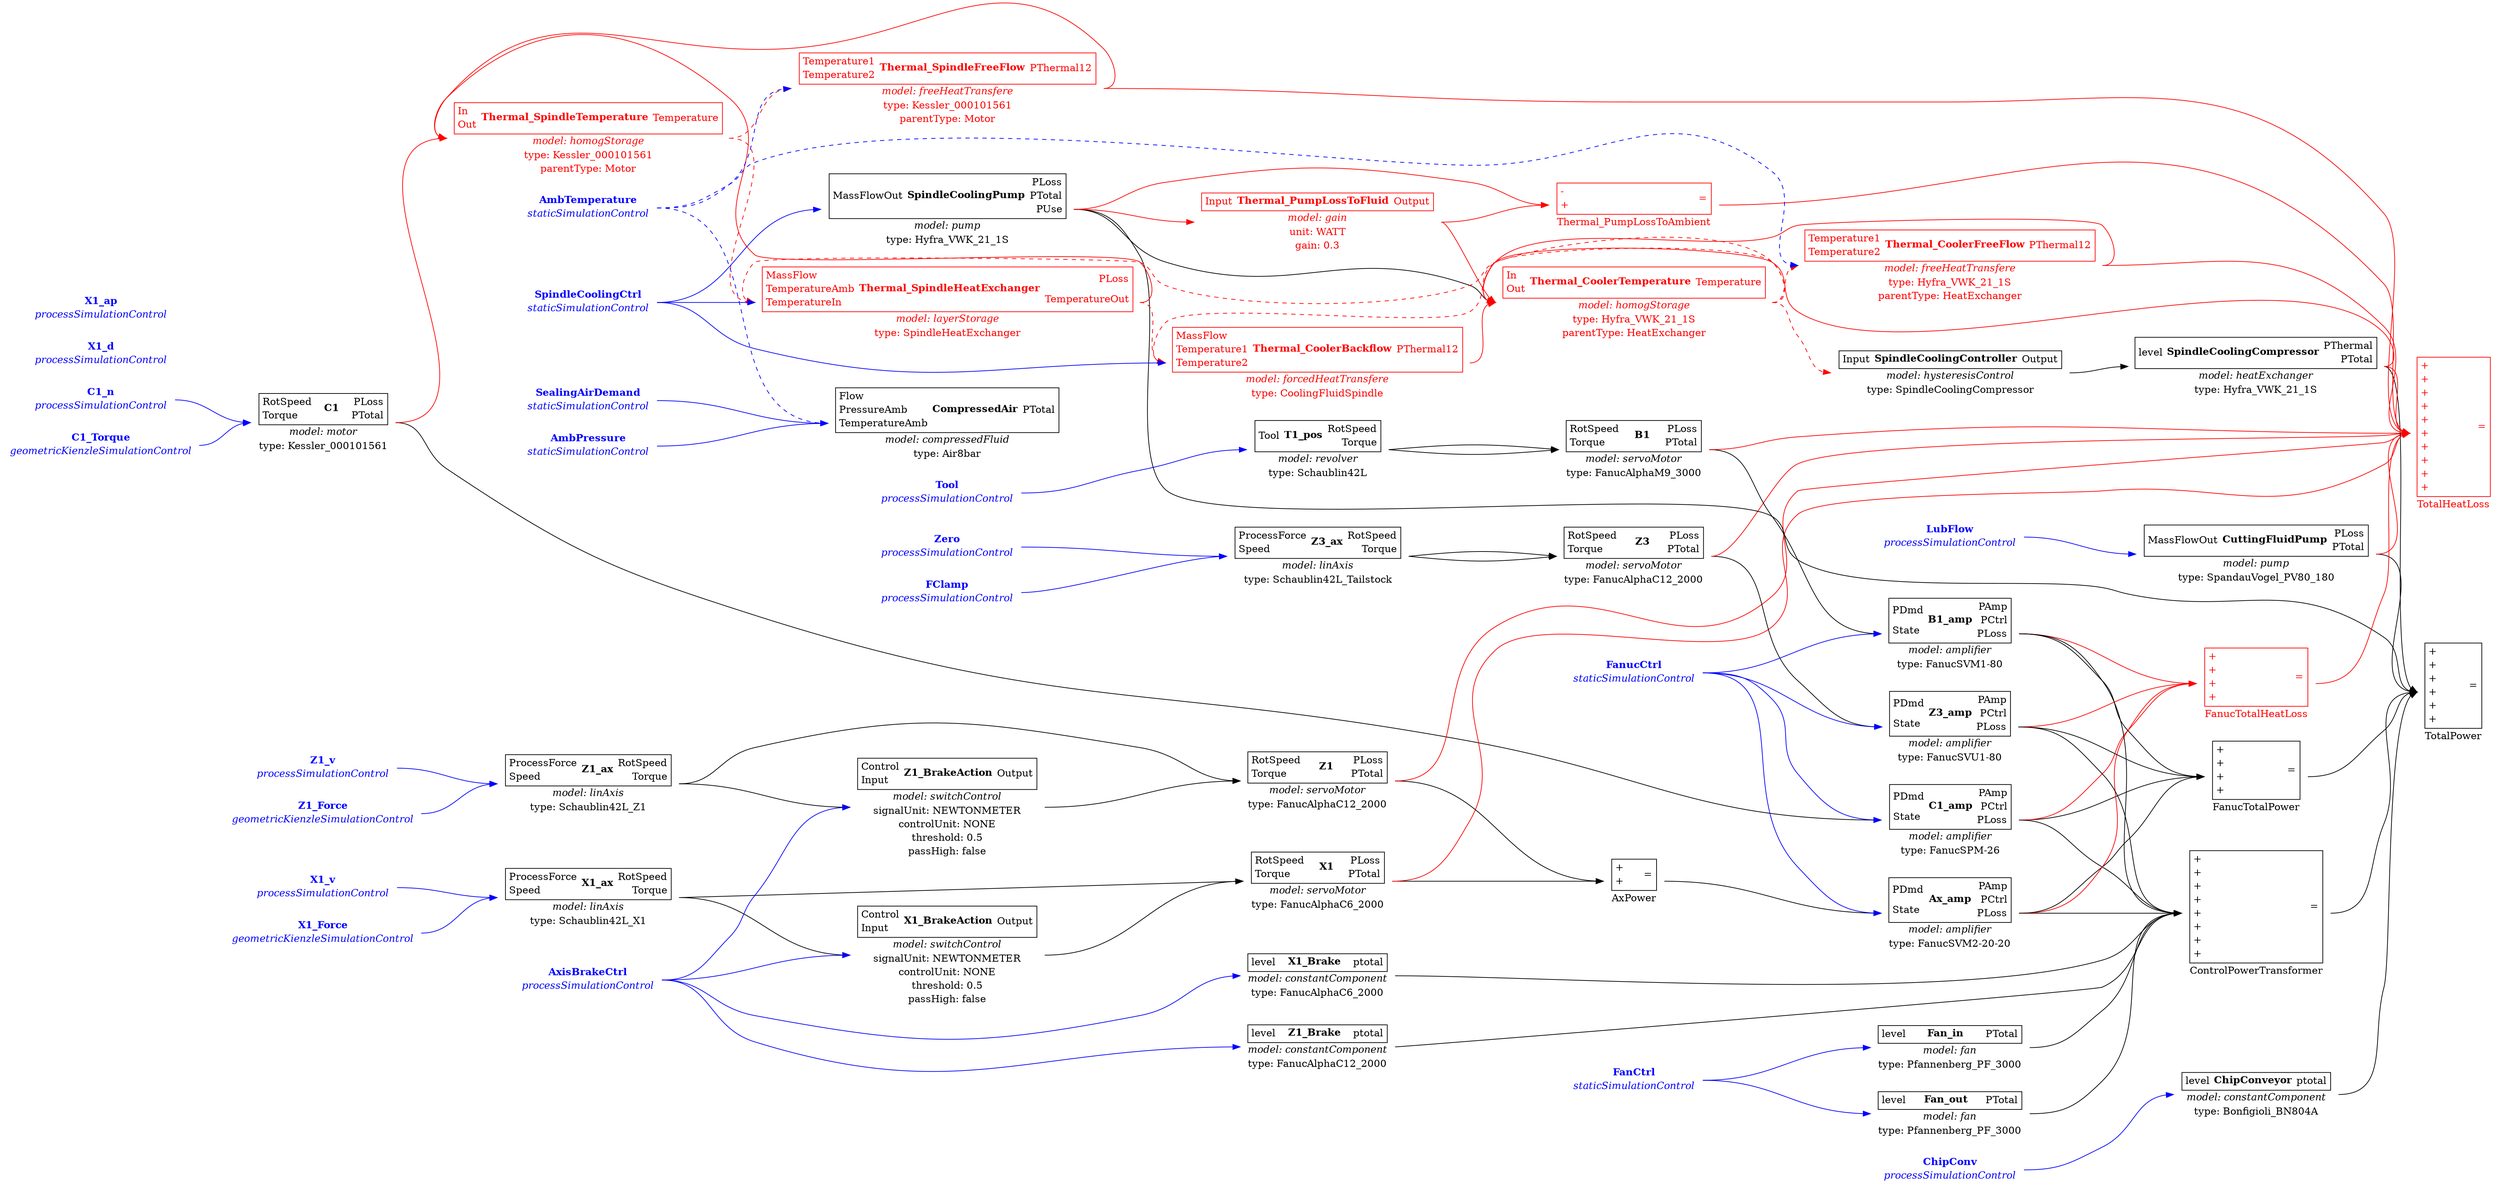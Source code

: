 digraph g {
rankdir=LR;
splines=true;
overlap=scale;
node [shape=plaintext];
C1 [ label=<
<TABLE BORDER="0" CELLBORDER="0" CELLSPACING="0"><TR><TD><TABLE COLOR="black" BORDER="1" CELLBORDER="0" CELLSPACING="0"><TR><TD><TABLE BORDER="0" CELLBORDER="0" CELLSPACING="0"><TR><TD PORT="RotSpeed" ALIGN="left"><FONT COLOR="black">RotSpeed</FONT></TD></TR><TR><TD PORT="Torque" ALIGN="left"><FONT COLOR="black">Torque</FONT></TD></TR></TABLE></TD><TD><B><FONT COLOR="black">C1</FONT></B></TD><TD><TABLE BORDER="0" CELLBORDER="0" CELLSPACING="0"><TR><TD PORT="PLoss" ALIGN="right"><FONT COLOR="black">PLoss</FONT></TD></TR><TR><TD PORT="PTotal" ALIGN="right"><FONT COLOR="black">PTotal</FONT></TD></TR></TABLE></TD></TR></TABLE></TD></TR><TR><TD><FONT COLOR="black"><I>model: motor</I></FONT></TD></TR><TR><TD><FONT COLOR="black">type: Kessler_000101561</FONT></TD></TR></TABLE>
> ];
X1 [ label=<
<TABLE BORDER="0" CELLBORDER="0" CELLSPACING="0"><TR><TD><TABLE COLOR="black" BORDER="1" CELLBORDER="0" CELLSPACING="0"><TR><TD><TABLE BORDER="0" CELLBORDER="0" CELLSPACING="0"><TR><TD PORT="RotSpeed" ALIGN="left"><FONT COLOR="black">RotSpeed</FONT></TD></TR><TR><TD PORT="Torque" ALIGN="left"><FONT COLOR="black">Torque</FONT></TD></TR></TABLE></TD><TD><B><FONT COLOR="black">X1</FONT></B></TD><TD><TABLE BORDER="0" CELLBORDER="0" CELLSPACING="0"><TR><TD PORT="PLoss" ALIGN="right"><FONT COLOR="black">PLoss</FONT></TD></TR><TR><TD PORT="PTotal" ALIGN="right"><FONT COLOR="black">PTotal</FONT></TD></TR></TABLE></TD></TR></TABLE></TD></TR><TR><TD><FONT COLOR="black"><I>model: servoMotor</I></FONT></TD></TR><TR><TD><FONT COLOR="black">type: FanucAlphaC6_2000</FONT></TD></TR></TABLE>
> ];
Z1 [ label=<
<TABLE BORDER="0" CELLBORDER="0" CELLSPACING="0"><TR><TD><TABLE COLOR="black" BORDER="1" CELLBORDER="0" CELLSPACING="0"><TR><TD><TABLE BORDER="0" CELLBORDER="0" CELLSPACING="0"><TR><TD PORT="RotSpeed" ALIGN="left"><FONT COLOR="black">RotSpeed</FONT></TD></TR><TR><TD PORT="Torque" ALIGN="left"><FONT COLOR="black">Torque</FONT></TD></TR></TABLE></TD><TD><B><FONT COLOR="black">Z1</FONT></B></TD><TD><TABLE BORDER="0" CELLBORDER="0" CELLSPACING="0"><TR><TD PORT="PLoss" ALIGN="right"><FONT COLOR="black">PLoss</FONT></TD></TR><TR><TD PORT="PTotal" ALIGN="right"><FONT COLOR="black">PTotal</FONT></TD></TR></TABLE></TD></TR></TABLE></TD></TR><TR><TD><FONT COLOR="black"><I>model: servoMotor</I></FONT></TD></TR><TR><TD><FONT COLOR="black">type: FanucAlphaC12_2000</FONT></TD></TR></TABLE>
> ];
Z3 [ label=<
<TABLE BORDER="0" CELLBORDER="0" CELLSPACING="0"><TR><TD><TABLE COLOR="black" BORDER="1" CELLBORDER="0" CELLSPACING="0"><TR><TD><TABLE BORDER="0" CELLBORDER="0" CELLSPACING="0"><TR><TD PORT="RotSpeed" ALIGN="left"><FONT COLOR="black">RotSpeed</FONT></TD></TR><TR><TD PORT="Torque" ALIGN="left"><FONT COLOR="black">Torque</FONT></TD></TR></TABLE></TD><TD><B><FONT COLOR="black">Z3</FONT></B></TD><TD><TABLE BORDER="0" CELLBORDER="0" CELLSPACING="0"><TR><TD PORT="PLoss" ALIGN="right"><FONT COLOR="black">PLoss</FONT></TD></TR><TR><TD PORT="PTotal" ALIGN="right"><FONT COLOR="black">PTotal</FONT></TD></TR></TABLE></TD></TR></TABLE></TD></TR><TR><TD><FONT COLOR="black"><I>model: servoMotor</I></FONT></TD></TR><TR><TD><FONT COLOR="black">type: FanucAlphaC12_2000</FONT></TD></TR></TABLE>
> ];
B1 [ label=<
<TABLE BORDER="0" CELLBORDER="0" CELLSPACING="0"><TR><TD><TABLE COLOR="black" BORDER="1" CELLBORDER="0" CELLSPACING="0"><TR><TD><TABLE BORDER="0" CELLBORDER="0" CELLSPACING="0"><TR><TD PORT="RotSpeed" ALIGN="left"><FONT COLOR="black">RotSpeed</FONT></TD></TR><TR><TD PORT="Torque" ALIGN="left"><FONT COLOR="black">Torque</FONT></TD></TR></TABLE></TD><TD><B><FONT COLOR="black">B1</FONT></B></TD><TD><TABLE BORDER="0" CELLBORDER="0" CELLSPACING="0"><TR><TD PORT="PLoss" ALIGN="right"><FONT COLOR="black">PLoss</FONT></TD></TR><TR><TD PORT="PTotal" ALIGN="right"><FONT COLOR="black">PTotal</FONT></TD></TR></TABLE></TD></TR></TABLE></TD></TR><TR><TD><FONT COLOR="black"><I>model: servoMotor</I></FONT></TD></TR><TR><TD><FONT COLOR="black">type: FanucAlphaM9_3000</FONT></TD></TR></TABLE>
> ];
X1_ax [ label=<
<TABLE BORDER="0" CELLBORDER="0" CELLSPACING="0"><TR><TD><TABLE COLOR="black" BORDER="1" CELLBORDER="0" CELLSPACING="0"><TR><TD><TABLE BORDER="0" CELLBORDER="0" CELLSPACING="0"><TR><TD PORT="ProcessForce" ALIGN="left"><FONT COLOR="black">ProcessForce</FONT></TD></TR><TR><TD PORT="Speed" ALIGN="left"><FONT COLOR="black">Speed</FONT></TD></TR></TABLE></TD><TD><B><FONT COLOR="black">X1_ax</FONT></B></TD><TD><TABLE BORDER="0" CELLBORDER="0" CELLSPACING="0"><TR><TD PORT="RotSpeed" ALIGN="right"><FONT COLOR="black">RotSpeed</FONT></TD></TR><TR><TD PORT="Torque" ALIGN="right"><FONT COLOR="black">Torque</FONT></TD></TR></TABLE></TD></TR></TABLE></TD></TR><TR><TD><FONT COLOR="black"><I>model: linAxis</I></FONT></TD></TR><TR><TD><FONT COLOR="black">type: Schaublin42L_X1</FONT></TD></TR></TABLE>
> ];
Z1_ax [ label=<
<TABLE BORDER="0" CELLBORDER="0" CELLSPACING="0"><TR><TD><TABLE COLOR="black" BORDER="1" CELLBORDER="0" CELLSPACING="0"><TR><TD><TABLE BORDER="0" CELLBORDER="0" CELLSPACING="0"><TR><TD PORT="ProcessForce" ALIGN="left"><FONT COLOR="black">ProcessForce</FONT></TD></TR><TR><TD PORT="Speed" ALIGN="left"><FONT COLOR="black">Speed</FONT></TD></TR></TABLE></TD><TD><B><FONT COLOR="black">Z1_ax</FONT></B></TD><TD><TABLE BORDER="0" CELLBORDER="0" CELLSPACING="0"><TR><TD PORT="RotSpeed" ALIGN="right"><FONT COLOR="black">RotSpeed</FONT></TD></TR><TR><TD PORT="Torque" ALIGN="right"><FONT COLOR="black">Torque</FONT></TD></TR></TABLE></TD></TR></TABLE></TD></TR><TR><TD><FONT COLOR="black"><I>model: linAxis</I></FONT></TD></TR><TR><TD><FONT COLOR="black">type: Schaublin42L_Z1</FONT></TD></TR></TABLE>
> ];
X1_Brake [ label=<
<TABLE BORDER="0" CELLBORDER="0" CELLSPACING="0"><TR><TD><TABLE COLOR="black" BORDER="1" CELLBORDER="0" CELLSPACING="0"><TR><TD><TABLE BORDER="0" CELLBORDER="0" CELLSPACING="0"><TR><TD PORT="level" ALIGN="left"><FONT COLOR="black">level</FONT></TD></TR></TABLE></TD><TD><B><FONT COLOR="black">X1_Brake</FONT></B></TD><TD><TABLE BORDER="0" CELLBORDER="0" CELLSPACING="0"><TR><TD PORT="ptotal" ALIGN="right"><FONT COLOR="black">ptotal</FONT></TD></TR></TABLE></TD></TR></TABLE></TD></TR><TR><TD><FONT COLOR="black"><I>model: constantComponent</I></FONT></TD></TR><TR><TD><FONT COLOR="black">type: FanucAlphaC6_2000</FONT></TD></TR></TABLE>
> ];
Z1_Brake [ label=<
<TABLE BORDER="0" CELLBORDER="0" CELLSPACING="0"><TR><TD><TABLE COLOR="black" BORDER="1" CELLBORDER="0" CELLSPACING="0"><TR><TD><TABLE BORDER="0" CELLBORDER="0" CELLSPACING="0"><TR><TD PORT="level" ALIGN="left"><FONT COLOR="black">level</FONT></TD></TR></TABLE></TD><TD><B><FONT COLOR="black">Z1_Brake</FONT></B></TD><TD><TABLE BORDER="0" CELLBORDER="0" CELLSPACING="0"><TR><TD PORT="ptotal" ALIGN="right"><FONT COLOR="black">ptotal</FONT></TD></TR></TABLE></TD></TR></TABLE></TD></TR><TR><TD><FONT COLOR="black"><I>model: constantComponent</I></FONT></TD></TR><TR><TD><FONT COLOR="black">type: FanucAlphaC12_2000</FONT></TD></TR></TABLE>
> ];
X1_BrakeAction [ label=<
<TABLE BORDER="0" CELLBORDER="0" CELLSPACING="0"><TR><TD><TABLE COLOR="black" BORDER="1" CELLBORDER="0" CELLSPACING="0"><TR><TD><TABLE BORDER="0" CELLBORDER="0" CELLSPACING="0"><TR><TD PORT="Control" ALIGN="left"><FONT COLOR="black">Control</FONT></TD></TR><TR><TD PORT="Input" ALIGN="left"><FONT COLOR="black">Input</FONT></TD></TR></TABLE></TD><TD><B><FONT COLOR="black">X1_BrakeAction</FONT></B></TD><TD><TABLE BORDER="0" CELLBORDER="0" CELLSPACING="0"><TR><TD PORT="Output" ALIGN="right"><FONT COLOR="black">Output</FONT></TD></TR></TABLE></TD></TR></TABLE></TD></TR><TR><TD><FONT COLOR="black"><I>model: switchControl</I></FONT></TD></TR><TR><TD><FONT COLOR="black">signalUnit: NEWTONMETER</FONT></TD></TR><TR><TD><FONT COLOR="black">controlUnit: NONE</FONT></TD></TR><TR><TD><FONT COLOR="black">threshold: 0.5</FONT></TD></TR><TR><TD><FONT COLOR="black">passHigh: false</FONT></TD></TR></TABLE>
> ];
Z1_BrakeAction [ label=<
<TABLE BORDER="0" CELLBORDER="0" CELLSPACING="0"><TR><TD><TABLE COLOR="black" BORDER="1" CELLBORDER="0" CELLSPACING="0"><TR><TD><TABLE BORDER="0" CELLBORDER="0" CELLSPACING="0"><TR><TD PORT="Control" ALIGN="left"><FONT COLOR="black">Control</FONT></TD></TR><TR><TD PORT="Input" ALIGN="left"><FONT COLOR="black">Input</FONT></TD></TR></TABLE></TD><TD><B><FONT COLOR="black">Z1_BrakeAction</FONT></B></TD><TD><TABLE BORDER="0" CELLBORDER="0" CELLSPACING="0"><TR><TD PORT="Output" ALIGN="right"><FONT COLOR="black">Output</FONT></TD></TR></TABLE></TD></TR></TABLE></TD></TR><TR><TD><FONT COLOR="black"><I>model: switchControl</I></FONT></TD></TR><TR><TD><FONT COLOR="black">signalUnit: NEWTONMETER</FONT></TD></TR><TR><TD><FONT COLOR="black">controlUnit: NONE</FONT></TD></TR><TR><TD><FONT COLOR="black">threshold: 0.5</FONT></TD></TR><TR><TD><FONT COLOR="black">passHigh: false</FONT></TD></TR></TABLE>
> ];
Z3_ax [ label=<
<TABLE BORDER="0" CELLBORDER="0" CELLSPACING="0"><TR><TD><TABLE COLOR="black" BORDER="1" CELLBORDER="0" CELLSPACING="0"><TR><TD><TABLE BORDER="0" CELLBORDER="0" CELLSPACING="0"><TR><TD PORT="ProcessForce" ALIGN="left"><FONT COLOR="black">ProcessForce</FONT></TD></TR><TR><TD PORT="Speed" ALIGN="left"><FONT COLOR="black">Speed</FONT></TD></TR></TABLE></TD><TD><B><FONT COLOR="black">Z3_ax</FONT></B></TD><TD><TABLE BORDER="0" CELLBORDER="0" CELLSPACING="0"><TR><TD PORT="RotSpeed" ALIGN="right"><FONT COLOR="black">RotSpeed</FONT></TD></TR><TR><TD PORT="Torque" ALIGN="right"><FONT COLOR="black">Torque</FONT></TD></TR></TABLE></TD></TR></TABLE></TD></TR><TR><TD><FONT COLOR="black"><I>model: linAxis</I></FONT></TD></TR><TR><TD><FONT COLOR="black">type: Schaublin42L_Tailstock</FONT></TD></TR></TABLE>
> ];
T1_pos [ label=<
<TABLE BORDER="0" CELLBORDER="0" CELLSPACING="0"><TR><TD><TABLE COLOR="black" BORDER="1" CELLBORDER="0" CELLSPACING="0"><TR><TD><TABLE BORDER="0" CELLBORDER="0" CELLSPACING="0"><TR><TD PORT="Tool" ALIGN="left"><FONT COLOR="black">Tool</FONT></TD></TR></TABLE></TD><TD><B><FONT COLOR="black">T1_pos</FONT></B></TD><TD><TABLE BORDER="0" CELLBORDER="0" CELLSPACING="0"><TR><TD PORT="RotSpeed" ALIGN="right"><FONT COLOR="black">RotSpeed</FONT></TD></TR><TR><TD PORT="Torque" ALIGN="right"><FONT COLOR="black">Torque</FONT></TD></TR></TABLE></TD></TR></TABLE></TD></TR><TR><TD><FONT COLOR="black"><I>model: revolver</I></FONT></TD></TR><TR><TD><FONT COLOR="black">type: Schaublin42L</FONT></TD></TR></TABLE>
> ];
C1_amp [ label=<
<TABLE BORDER="0" CELLBORDER="0" CELLSPACING="0"><TR><TD><TABLE COLOR="black" BORDER="1" CELLBORDER="0" CELLSPACING="0"><TR><TD><TABLE BORDER="0" CELLBORDER="0" CELLSPACING="0"><TR><TD PORT="PDmd" ALIGN="left"><FONT COLOR="black">PDmd</FONT></TD></TR><TR><TD PORT="State" ALIGN="left"><FONT COLOR="black">State</FONT></TD></TR></TABLE></TD><TD><B><FONT COLOR="black">C1_amp</FONT></B></TD><TD><TABLE BORDER="0" CELLBORDER="0" CELLSPACING="0"><TR><TD PORT="PAmp" ALIGN="right"><FONT COLOR="black">PAmp</FONT></TD></TR><TR><TD PORT="PCtrl" ALIGN="right"><FONT COLOR="black">PCtrl</FONT></TD></TR><TR><TD PORT="PLoss" ALIGN="right"><FONT COLOR="black">PLoss</FONT></TD></TR></TABLE></TD></TR></TABLE></TD></TR><TR><TD><FONT COLOR="black"><I>model: amplifier</I></FONT></TD></TR><TR><TD><FONT COLOR="black">type: FanucSPM-26</FONT></TD></TR></TABLE>
> ];
AxPower [ label=<
<TABLE BORDER="0" CELLBORDER="0" CELLSPACING="0"><TR><TD><TABLE COLOR="black" BORDER="1" CELLBORDER="0" CELLSPACING="0"><TR><TD><TABLE BORDER="0" CELLBORDER="0" CELLSPACING="0"><TR><TD PORT="Plus0" ALIGN="left"><FONT COLOR="black">+</FONT></TD></TR><TR><TD PORT="Plus1" ALIGN="left"><FONT COLOR="black">+</FONT></TD></TR></TABLE></TD><TD><TABLE BORDER="0" CELLBORDER="0" CELLSPACING="0"><TR><TD PORT="Sum" ALIGN="right"><FONT COLOR="black">=</FONT></TD></TR></TABLE></TD></TR></TABLE></TD></TR><TR><TD><FONT COLOR="black">AxPower</FONT></TD></TR></TABLE>
> ];
Ax_amp [ label=<
<TABLE BORDER="0" CELLBORDER="0" CELLSPACING="0"><TR><TD><TABLE COLOR="black" BORDER="1" CELLBORDER="0" CELLSPACING="0"><TR><TD><TABLE BORDER="0" CELLBORDER="0" CELLSPACING="0"><TR><TD PORT="PDmd" ALIGN="left"><FONT COLOR="black">PDmd</FONT></TD></TR><TR><TD PORT="State" ALIGN="left"><FONT COLOR="black">State</FONT></TD></TR></TABLE></TD><TD><B><FONT COLOR="black">Ax_amp</FONT></B></TD><TD><TABLE BORDER="0" CELLBORDER="0" CELLSPACING="0"><TR><TD PORT="PAmp" ALIGN="right"><FONT COLOR="black">PAmp</FONT></TD></TR><TR><TD PORT="PCtrl" ALIGN="right"><FONT COLOR="black">PCtrl</FONT></TD></TR><TR><TD PORT="PLoss" ALIGN="right"><FONT COLOR="black">PLoss</FONT></TD></TR></TABLE></TD></TR></TABLE></TD></TR><TR><TD><FONT COLOR="black"><I>model: amplifier</I></FONT></TD></TR><TR><TD><FONT COLOR="black">type: FanucSVM2-20-20</FONT></TD></TR></TABLE>
> ];
Z3_amp [ label=<
<TABLE BORDER="0" CELLBORDER="0" CELLSPACING="0"><TR><TD><TABLE COLOR="black" BORDER="1" CELLBORDER="0" CELLSPACING="0"><TR><TD><TABLE BORDER="0" CELLBORDER="0" CELLSPACING="0"><TR><TD PORT="PDmd" ALIGN="left"><FONT COLOR="black">PDmd</FONT></TD></TR><TR><TD PORT="State" ALIGN="left"><FONT COLOR="black">State</FONT></TD></TR></TABLE></TD><TD><B><FONT COLOR="black">Z3_amp</FONT></B></TD><TD><TABLE BORDER="0" CELLBORDER="0" CELLSPACING="0"><TR><TD PORT="PAmp" ALIGN="right"><FONT COLOR="black">PAmp</FONT></TD></TR><TR><TD PORT="PCtrl" ALIGN="right"><FONT COLOR="black">PCtrl</FONT></TD></TR><TR><TD PORT="PLoss" ALIGN="right"><FONT COLOR="black">PLoss</FONT></TD></TR></TABLE></TD></TR></TABLE></TD></TR><TR><TD><FONT COLOR="black"><I>model: amplifier</I></FONT></TD></TR><TR><TD><FONT COLOR="black">type: FanucSVU1-80</FONT></TD></TR></TABLE>
> ];
B1_amp [ label=<
<TABLE BORDER="0" CELLBORDER="0" CELLSPACING="0"><TR><TD><TABLE COLOR="black" BORDER="1" CELLBORDER="0" CELLSPACING="0"><TR><TD><TABLE BORDER="0" CELLBORDER="0" CELLSPACING="0"><TR><TD PORT="PDmd" ALIGN="left"><FONT COLOR="black">PDmd</FONT></TD></TR><TR><TD PORT="State" ALIGN="left"><FONT COLOR="black">State</FONT></TD></TR></TABLE></TD><TD><B><FONT COLOR="black">B1_amp</FONT></B></TD><TD><TABLE BORDER="0" CELLBORDER="0" CELLSPACING="0"><TR><TD PORT="PAmp" ALIGN="right"><FONT COLOR="black">PAmp</FONT></TD></TR><TR><TD PORT="PCtrl" ALIGN="right"><FONT COLOR="black">PCtrl</FONT></TD></TR><TR><TD PORT="PLoss" ALIGN="right"><FONT COLOR="black">PLoss</FONT></TD></TR></TABLE></TD></TR></TABLE></TD></TR><TR><TD><FONT COLOR="black"><I>model: amplifier</I></FONT></TD></TR><TR><TD><FONT COLOR="black">type: FanucSVM1-80</FONT></TD></TR></TABLE>
> ];
CuttingFluidPump [ label=<
<TABLE BORDER="0" CELLBORDER="0" CELLSPACING="0"><TR><TD><TABLE COLOR="black" BORDER="1" CELLBORDER="0" CELLSPACING="0"><TR><TD><TABLE BORDER="0" CELLBORDER="0" CELLSPACING="0"><TR><TD PORT="MassFlowOut" ALIGN="left"><FONT COLOR="black">MassFlowOut</FONT></TD></TR></TABLE></TD><TD><B><FONT COLOR="black">CuttingFluidPump</FONT></B></TD><TD><TABLE BORDER="0" CELLBORDER="0" CELLSPACING="0"><TR><TD PORT="PLoss" ALIGN="right"><FONT COLOR="black">PLoss</FONT></TD></TR><TR><TD PORT="PTotal" ALIGN="right"><FONT COLOR="black">PTotal</FONT></TD></TR></TABLE></TD></TR></TABLE></TD></TR><TR><TD><FONT COLOR="black"><I>model: pump</I></FONT></TD></TR><TR><TD><FONT COLOR="black">type: SpandauVogel_PV80_180</FONT></TD></TR></TABLE>
> ];
SpindleCoolingCompressor [ label=<
<TABLE BORDER="0" CELLBORDER="0" CELLSPACING="0"><TR><TD><TABLE COLOR="black" BORDER="1" CELLBORDER="0" CELLSPACING="0"><TR><TD><TABLE BORDER="0" CELLBORDER="0" CELLSPACING="0"><TR><TD PORT="level" ALIGN="left"><FONT COLOR="black">level</FONT></TD></TR></TABLE></TD><TD><B><FONT COLOR="black">SpindleCoolingCompressor</FONT></B></TD><TD><TABLE BORDER="0" CELLBORDER="0" CELLSPACING="0"><TR><TD PORT="PThermal" ALIGN="right"><FONT COLOR="black">PThermal</FONT></TD></TR><TR><TD PORT="PTotal" ALIGN="right"><FONT COLOR="black">PTotal</FONT></TD></TR></TABLE></TD></TR></TABLE></TD></TR><TR><TD><FONT COLOR="black"><I>model: heatExchanger</I></FONT></TD></TR><TR><TD><FONT COLOR="black">type: Hyfra_VWK_21_1S</FONT></TD></TR></TABLE>
> ];
SpindleCoolingPump [ label=<
<TABLE BORDER="0" CELLBORDER="0" CELLSPACING="0"><TR><TD><TABLE COLOR="black" BORDER="1" CELLBORDER="0" CELLSPACING="0"><TR><TD><TABLE BORDER="0" CELLBORDER="0" CELLSPACING="0"><TR><TD PORT="MassFlowOut" ALIGN="left"><FONT COLOR="black">MassFlowOut</FONT></TD></TR></TABLE></TD><TD><B><FONT COLOR="black">SpindleCoolingPump</FONT></B></TD><TD><TABLE BORDER="0" CELLBORDER="0" CELLSPACING="0"><TR><TD PORT="PLoss" ALIGN="right"><FONT COLOR="black">PLoss</FONT></TD></TR><TR><TD PORT="PTotal" ALIGN="right"><FONT COLOR="black">PTotal</FONT></TD></TR><TR><TD PORT="PUse" ALIGN="right"><FONT COLOR="black">PUse</FONT></TD></TR></TABLE></TD></TR></TABLE></TD></TR><TR><TD><FONT COLOR="black"><I>model: pump</I></FONT></TD></TR><TR><TD><FONT COLOR="black">type: Hyfra_VWK_21_1S</FONT></TD></TR></TABLE>
> ];
SpindleCoolingController [ label=<
<TABLE BORDER="0" CELLBORDER="0" CELLSPACING="0"><TR><TD><TABLE COLOR="black" BORDER="1" CELLBORDER="0" CELLSPACING="0"><TR><TD><TABLE BORDER="0" CELLBORDER="0" CELLSPACING="0"><TR><TD PORT="Input" ALIGN="left"><FONT COLOR="black">Input</FONT></TD></TR></TABLE></TD><TD><B><FONT COLOR="black">SpindleCoolingController</FONT></B></TD><TD><TABLE BORDER="0" CELLBORDER="0" CELLSPACING="0"><TR><TD PORT="Output" ALIGN="right"><FONT COLOR="black">Output</FONT></TD></TR></TABLE></TD></TR></TABLE></TD></TR><TR><TD><FONT COLOR="black"><I>model: hysteresisControl</I></FONT></TD></TR><TR><TD><FONT COLOR="black">type: SpindleCoolingCompressor</FONT></TD></TR></TABLE>
> ];
ChipConveyor [ label=<
<TABLE BORDER="0" CELLBORDER="0" CELLSPACING="0"><TR><TD><TABLE COLOR="black" BORDER="1" CELLBORDER="0" CELLSPACING="0"><TR><TD><TABLE BORDER="0" CELLBORDER="0" CELLSPACING="0"><TR><TD PORT="level" ALIGN="left"><FONT COLOR="black">level</FONT></TD></TR></TABLE></TD><TD><B><FONT COLOR="black">ChipConveyor</FONT></B></TD><TD><TABLE BORDER="0" CELLBORDER="0" CELLSPACING="0"><TR><TD PORT="ptotal" ALIGN="right"><FONT COLOR="black">ptotal</FONT></TD></TR></TABLE></TD></TR></TABLE></TD></TR><TR><TD><FONT COLOR="black"><I>model: constantComponent</I></FONT></TD></TR><TR><TD><FONT COLOR="black">type: Bonfigioli_BN804A</FONT></TD></TR></TABLE>
> ];
Fan_in [ label=<
<TABLE BORDER="0" CELLBORDER="0" CELLSPACING="0"><TR><TD><TABLE COLOR="black" BORDER="1" CELLBORDER="0" CELLSPACING="0"><TR><TD><TABLE BORDER="0" CELLBORDER="0" CELLSPACING="0"><TR><TD PORT="level" ALIGN="left"><FONT COLOR="black">level</FONT></TD></TR></TABLE></TD><TD><B><FONT COLOR="black">Fan_in</FONT></B></TD><TD><TABLE BORDER="0" CELLBORDER="0" CELLSPACING="0"><TR><TD PORT="PTotal" ALIGN="right"><FONT COLOR="black">PTotal</FONT></TD></TR></TABLE></TD></TR></TABLE></TD></TR><TR><TD><FONT COLOR="black"><I>model: fan</I></FONT></TD></TR><TR><TD><FONT COLOR="black">type: Pfannenberg_PF_3000</FONT></TD></TR></TABLE>
> ];
Fan_out [ label=<
<TABLE BORDER="0" CELLBORDER="0" CELLSPACING="0"><TR><TD><TABLE COLOR="black" BORDER="1" CELLBORDER="0" CELLSPACING="0"><TR><TD><TABLE BORDER="0" CELLBORDER="0" CELLSPACING="0"><TR><TD PORT="level" ALIGN="left"><FONT COLOR="black">level</FONT></TD></TR></TABLE></TD><TD><B><FONT COLOR="black">Fan_out</FONT></B></TD><TD><TABLE BORDER="0" CELLBORDER="0" CELLSPACING="0"><TR><TD PORT="PTotal" ALIGN="right"><FONT COLOR="black">PTotal</FONT></TD></TR></TABLE></TD></TR></TABLE></TD></TR><TR><TD><FONT COLOR="black"><I>model: fan</I></FONT></TD></TR><TR><TD><FONT COLOR="black">type: Pfannenberg_PF_3000</FONT></TD></TR></TABLE>
> ];
FanucTotalPower [ label=<
<TABLE BORDER="0" CELLBORDER="0" CELLSPACING="0"><TR><TD><TABLE COLOR="black" BORDER="1" CELLBORDER="0" CELLSPACING="0"><TR><TD><TABLE BORDER="0" CELLBORDER="0" CELLSPACING="0"><TR><TD PORT="Plus0" ALIGN="left"><FONT COLOR="black">+</FONT></TD></TR><TR><TD PORT="Plus1" ALIGN="left"><FONT COLOR="black">+</FONT></TD></TR><TR><TD PORT="Plus2" ALIGN="left"><FONT COLOR="black">+</FONT></TD></TR><TR><TD PORT="Plus3" ALIGN="left"><FONT COLOR="black">+</FONT></TD></TR></TABLE></TD><TD><TABLE BORDER="0" CELLBORDER="0" CELLSPACING="0"><TR><TD PORT="Sum" ALIGN="right"><FONT COLOR="black">=</FONT></TD></TR></TABLE></TD></TR></TABLE></TD></TR><TR><TD><FONT COLOR="black">FanucTotalPower</FONT></TD></TR></TABLE>
> ];
FanucTotalHeatLoss [ label=<
<TABLE BORDER="0" CELLBORDER="0" CELLSPACING="0"><TR><TD><TABLE COLOR="red" BORDER="1" CELLBORDER="0" CELLSPACING="0"><TR><TD><TABLE BORDER="0" CELLBORDER="0" CELLSPACING="0"><TR><TD PORT="Plus0" ALIGN="left"><FONT COLOR="red">+</FONT></TD></TR><TR><TD PORT="Plus1" ALIGN="left"><FONT COLOR="red">+</FONT></TD></TR><TR><TD PORT="Plus2" ALIGN="left"><FONT COLOR="red">+</FONT></TD></TR><TR><TD PORT="Plus3" ALIGN="left"><FONT COLOR="red">+</FONT></TD></TR></TABLE></TD><TD><TABLE BORDER="0" CELLBORDER="0" CELLSPACING="0"><TR><TD PORT="Sum" ALIGN="right"><FONT COLOR="red">=</FONT></TD></TR></TABLE></TD></TR></TABLE></TD></TR><TR><TD><FONT COLOR="red">FanucTotalHeatLoss</FONT></TD></TR></TABLE>
> ];
CompressedAir [ label=<
<TABLE BORDER="0" CELLBORDER="0" CELLSPACING="0"><TR><TD><TABLE COLOR="black" BORDER="1" CELLBORDER="0" CELLSPACING="0"><TR><TD><TABLE BORDER="0" CELLBORDER="0" CELLSPACING="0"><TR><TD PORT="Flow" ALIGN="left"><FONT COLOR="black">Flow</FONT></TD></TR><TR><TD PORT="PressureAmb" ALIGN="left"><FONT COLOR="black">PressureAmb</FONT></TD></TR><TR><TD PORT="TemperatureAmb" ALIGN="left"><FONT COLOR="black">TemperatureAmb</FONT></TD></TR></TABLE></TD><TD><B><FONT COLOR="black">CompressedAir</FONT></B></TD><TD><TABLE BORDER="0" CELLBORDER="0" CELLSPACING="0"><TR><TD PORT="PTotal" ALIGN="right"><FONT COLOR="black">PTotal</FONT></TD></TR></TABLE></TD></TR></TABLE></TD></TR><TR><TD><FONT COLOR="black"><I>model: compressedFluid</I></FONT></TD></TR><TR><TD><FONT COLOR="black">type: Air8bar</FONT></TD></TR></TABLE>
> ];
ControlPowerTransformer [ label=<
<TABLE BORDER="0" CELLBORDER="0" CELLSPACING="0"><TR><TD><TABLE COLOR="black" BORDER="1" CELLBORDER="0" CELLSPACING="0"><TR><TD><TABLE BORDER="0" CELLBORDER="0" CELLSPACING="0"><TR><TD PORT="Plus0" ALIGN="left"><FONT COLOR="black">+</FONT></TD></TR><TR><TD PORT="Plus1" ALIGN="left"><FONT COLOR="black">+</FONT></TD></TR><TR><TD PORT="Plus2" ALIGN="left"><FONT COLOR="black">+</FONT></TD></TR><TR><TD PORT="Plus3" ALIGN="left"><FONT COLOR="black">+</FONT></TD></TR><TR><TD PORT="Plus4" ALIGN="left"><FONT COLOR="black">+</FONT></TD></TR><TR><TD PORT="Plus5" ALIGN="left"><FONT COLOR="black">+</FONT></TD></TR><TR><TD PORT="Plus6" ALIGN="left"><FONT COLOR="black">+</FONT></TD></TR><TR><TD PORT="Plus7" ALIGN="left"><FONT COLOR="black">+</FONT></TD></TR></TABLE></TD><TD><TABLE BORDER="0" CELLBORDER="0" CELLSPACING="0"><TR><TD PORT="Sum" ALIGN="right"><FONT COLOR="black">=</FONT></TD></TR></TABLE></TD></TR></TABLE></TD></TR><TR><TD><FONT COLOR="black">ControlPowerTransformer</FONT></TD></TR></TABLE>
> ];
TotalPower [ label=<
<TABLE BORDER="0" CELLBORDER="0" CELLSPACING="0"><TR><TD><TABLE COLOR="black" BORDER="1" CELLBORDER="0" CELLSPACING="0"><TR><TD><TABLE BORDER="0" CELLBORDER="0" CELLSPACING="0"><TR><TD PORT="Plus0" ALIGN="left"><FONT COLOR="black">+</FONT></TD></TR><TR><TD PORT="Plus1" ALIGN="left"><FONT COLOR="black">+</FONT></TD></TR><TR><TD PORT="Plus2" ALIGN="left"><FONT COLOR="black">+</FONT></TD></TR><TR><TD PORT="Plus3" ALIGN="left"><FONT COLOR="black">+</FONT></TD></TR><TR><TD PORT="Plus4" ALIGN="left"><FONT COLOR="black">+</FONT></TD></TR><TR><TD PORT="Plus5" ALIGN="left"><FONT COLOR="black">+</FONT></TD></TR></TABLE></TD><TD><TABLE BORDER="0" CELLBORDER="0" CELLSPACING="0"><TR><TD PORT="Sum" ALIGN="right"><FONT COLOR="black">=</FONT></TD></TR></TABLE></TD></TR></TABLE></TD></TR><TR><TD><FONT COLOR="black">TotalPower</FONT></TD></TR></TABLE>
> ];
TotalHeatLoss [ label=<
<TABLE BORDER="0" CELLBORDER="0" CELLSPACING="0"><TR><TD><TABLE COLOR="red" BORDER="1" CELLBORDER="0" CELLSPACING="0"><TR><TD><TABLE BORDER="0" CELLBORDER="0" CELLSPACING="0"><TR><TD PORT="Plus0" ALIGN="left"><FONT COLOR="red">+</FONT></TD></TR><TR><TD PORT="Plus1" ALIGN="left"><FONT COLOR="red">+</FONT></TD></TR><TR><TD PORT="Plus2" ALIGN="left"><FONT COLOR="red">+</FONT></TD></TR><TR><TD PORT="Plus3" ALIGN="left"><FONT COLOR="red">+</FONT></TD></TR><TR><TD PORT="Plus4" ALIGN="left"><FONT COLOR="red">+</FONT></TD></TR><TR><TD PORT="Plus5" ALIGN="left"><FONT COLOR="red">+</FONT></TD></TR><TR><TD PORT="Plus6" ALIGN="left"><FONT COLOR="red">+</FONT></TD></TR><TR><TD PORT="Plus7" ALIGN="left"><FONT COLOR="red">+</FONT></TD></TR><TR><TD PORT="Plus8" ALIGN="left"><FONT COLOR="red">+</FONT></TD></TR><TR><TD PORT="Plus9" ALIGN="left"><FONT COLOR="red">+</FONT></TD></TR></TABLE></TD><TD><TABLE BORDER="0" CELLBORDER="0" CELLSPACING="0"><TR><TD PORT="Sum" ALIGN="right"><FONT COLOR="red">=</FONT></TD></TR></TABLE></TD></TR></TABLE></TD></TR><TR><TD><FONT COLOR="red">TotalHeatLoss</FONT></TD></TR></TABLE>
> ];
Thermal_SpindleTemperature [ label=<
<TABLE BORDER="0" CELLBORDER="0" CELLSPACING="0"><TR><TD><TABLE COLOR="red" BORDER="1" CELLBORDER="0" CELLSPACING="0"><TR><TD><TABLE BORDER="0" CELLBORDER="0" CELLSPACING="0"><TR><TD PORT="In" ALIGN="left"><FONT COLOR="red">In</FONT></TD></TR><TR><TD PORT="Out" ALIGN="left"><FONT COLOR="red">Out</FONT></TD></TR></TABLE></TD><TD><B><FONT COLOR="red">Thermal_SpindleTemperature</FONT></B></TD><TD><TABLE BORDER="0" CELLBORDER="0" CELLSPACING="0"><TR><TD PORT="Temperature" ALIGN="right"><FONT COLOR="red">Temperature</FONT></TD></TR></TABLE></TD></TR></TABLE></TD></TR><TR><TD><FONT COLOR="red"><I>model: homogStorage</I></FONT></TD></TR><TR><TD><FONT COLOR="red">type: Kessler_000101561</FONT></TD></TR><TR><TD><FONT COLOR="red">parentType: Motor</FONT></TD></TR></TABLE>
> ];
Thermal_SpindleFreeFlow [ label=<
<TABLE BORDER="0" CELLBORDER="0" CELLSPACING="0"><TR><TD><TABLE COLOR="red" BORDER="1" CELLBORDER="0" CELLSPACING="0"><TR><TD><TABLE BORDER="0" CELLBORDER="0" CELLSPACING="0"><TR><TD PORT="Temperature1" ALIGN="left"><FONT COLOR="red">Temperature1</FONT></TD></TR><TR><TD PORT="Temperature2" ALIGN="left"><FONT COLOR="red">Temperature2</FONT></TD></TR></TABLE></TD><TD><B><FONT COLOR="red">Thermal_SpindleFreeFlow</FONT></B></TD><TD><TABLE BORDER="0" CELLBORDER="0" CELLSPACING="0"><TR><TD PORT="PThermal12" ALIGN="right"><FONT COLOR="red">PThermal12</FONT></TD></TR></TABLE></TD></TR></TABLE></TD></TR><TR><TD><FONT COLOR="red"><I>model: freeHeatTransfere</I></FONT></TD></TR><TR><TD><FONT COLOR="red">type: Kessler_000101561</FONT></TD></TR><TR><TD><FONT COLOR="red">parentType: Motor</FONT></TD></TR></TABLE>
> ];
Thermal_SpindleHeatExchanger [ label=<
<TABLE BORDER="0" CELLBORDER="0" CELLSPACING="0"><TR><TD><TABLE COLOR="red" BORDER="1" CELLBORDER="0" CELLSPACING="0"><TR><TD><TABLE BORDER="0" CELLBORDER="0" CELLSPACING="0"><TR><TD PORT="MassFlow" ALIGN="left"><FONT COLOR="red">MassFlow</FONT></TD></TR><TR><TD PORT="TemperatureAmb" ALIGN="left"><FONT COLOR="red">TemperatureAmb</FONT></TD></TR><TR><TD PORT="TemperatureIn" ALIGN="left"><FONT COLOR="red">TemperatureIn</FONT></TD></TR></TABLE></TD><TD><B><FONT COLOR="red">Thermal_SpindleHeatExchanger</FONT></B></TD><TD><TABLE BORDER="0" CELLBORDER="0" CELLSPACING="0"><TR><TD PORT="PLoss" ALIGN="right"><FONT COLOR="red">PLoss</FONT></TD></TR><TR><TD PORT="TemperatureOut" ALIGN="right"><FONT COLOR="red">TemperatureOut</FONT></TD></TR></TABLE></TD></TR></TABLE></TD></TR><TR><TD><FONT COLOR="red"><I>model: layerStorage</I></FONT></TD></TR><TR><TD><FONT COLOR="red">type: SpindleHeatExchanger</FONT></TD></TR></TABLE>
> ];
Thermal_CoolerBackflow [ label=<
<TABLE BORDER="0" CELLBORDER="0" CELLSPACING="0"><TR><TD><TABLE COLOR="red" BORDER="1" CELLBORDER="0" CELLSPACING="0"><TR><TD><TABLE BORDER="0" CELLBORDER="0" CELLSPACING="0"><TR><TD PORT="MassFlow" ALIGN="left"><FONT COLOR="red">MassFlow</FONT></TD></TR><TR><TD PORT="Temperature1" ALIGN="left"><FONT COLOR="red">Temperature1</FONT></TD></TR><TR><TD PORT="Temperature2" ALIGN="left"><FONT COLOR="red">Temperature2</FONT></TD></TR></TABLE></TD><TD><B><FONT COLOR="red">Thermal_CoolerBackflow</FONT></B></TD><TD><TABLE BORDER="0" CELLBORDER="0" CELLSPACING="0"><TR><TD PORT="PThermal12" ALIGN="right"><FONT COLOR="red">PThermal12</FONT></TD></TR></TABLE></TD></TR></TABLE></TD></TR><TR><TD><FONT COLOR="red"><I>model: forcedHeatTransfere</I></FONT></TD></TR><TR><TD><FONT COLOR="red">type: CoolingFluidSpindle</FONT></TD></TR></TABLE>
> ];
Thermal_CoolerTemperature [ label=<
<TABLE BORDER="0" CELLBORDER="0" CELLSPACING="0"><TR><TD><TABLE COLOR="red" BORDER="1" CELLBORDER="0" CELLSPACING="0"><TR><TD><TABLE BORDER="0" CELLBORDER="0" CELLSPACING="0"><TR><TD PORT="In" ALIGN="left"><FONT COLOR="red">In</FONT></TD></TR><TR><TD PORT="Out" ALIGN="left"><FONT COLOR="red">Out</FONT></TD></TR></TABLE></TD><TD><B><FONT COLOR="red">Thermal_CoolerTemperature</FONT></B></TD><TD><TABLE BORDER="0" CELLBORDER="0" CELLSPACING="0"><TR><TD PORT="Temperature" ALIGN="right"><FONT COLOR="red">Temperature</FONT></TD></TR></TABLE></TD></TR></TABLE></TD></TR><TR><TD><FONT COLOR="red"><I>model: homogStorage</I></FONT></TD></TR><TR><TD><FONT COLOR="red">type: Hyfra_VWK_21_1S</FONT></TD></TR><TR><TD><FONT COLOR="red">parentType: HeatExchanger</FONT></TD></TR></TABLE>
> ];
Thermal_PumpLossToFluid [ label=<
<TABLE BORDER="0" CELLBORDER="0" CELLSPACING="0"><TR><TD><TABLE COLOR="red" BORDER="1" CELLBORDER="0" CELLSPACING="0"><TR><TD><TABLE BORDER="0" CELLBORDER="0" CELLSPACING="0"><TR><TD PORT="Input" ALIGN="left"><FONT COLOR="red">Input</FONT></TD></TR></TABLE></TD><TD><B><FONT COLOR="red">Thermal_PumpLossToFluid</FONT></B></TD><TD><TABLE BORDER="0" CELLBORDER="0" CELLSPACING="0"><TR><TD PORT="Output" ALIGN="right"><FONT COLOR="red">Output</FONT></TD></TR></TABLE></TD></TR></TABLE></TD></TR><TR><TD><FONT COLOR="red"><I>model: gain</I></FONT></TD></TR><TR><TD><FONT COLOR="red">unit: WATT</FONT></TD></TR><TR><TD><FONT COLOR="red">gain: 0.3</FONT></TD></TR></TABLE>
> ];
Thermal_PumpLossToAmbient [ label=<
<TABLE BORDER="0" CELLBORDER="0" CELLSPACING="0"><TR><TD><TABLE COLOR="red" BORDER="1" CELLBORDER="0" CELLSPACING="0"><TR><TD><TABLE BORDER="0" CELLBORDER="0" CELLSPACING="0"><TR><TD PORT="Minus" ALIGN="left"><FONT COLOR="red">-</FONT></TD></TR><TR><TD PORT="Plus0" ALIGN="left"><FONT COLOR="red">+</FONT></TD></TR></TABLE></TD><TD><TABLE BORDER="0" CELLBORDER="0" CELLSPACING="0"><TR><TD PORT="Sum" ALIGN="right"><FONT COLOR="red">=</FONT></TD></TR></TABLE></TD></TR></TABLE></TD></TR><TR><TD><FONT COLOR="red">Thermal_PumpLossToAmbient</FONT></TD></TR></TABLE>
> ];
Thermal_CoolerFreeFlow [ label=<
<TABLE BORDER="0" CELLBORDER="0" CELLSPACING="0"><TR><TD><TABLE COLOR="red" BORDER="1" CELLBORDER="0" CELLSPACING="0"><TR><TD><TABLE BORDER="0" CELLBORDER="0" CELLSPACING="0"><TR><TD PORT="Temperature1" ALIGN="left"><FONT COLOR="red">Temperature1</FONT></TD></TR><TR><TD PORT="Temperature2" ALIGN="left"><FONT COLOR="red">Temperature2</FONT></TD></TR></TABLE></TD><TD><B><FONT COLOR="red">Thermal_CoolerFreeFlow</FONT></B></TD><TD><TABLE BORDER="0" CELLBORDER="0" CELLSPACING="0"><TR><TD PORT="PThermal12" ALIGN="right"><FONT COLOR="red">PThermal12</FONT></TD></TR></TABLE></TD></TR></TABLE></TD></TR><TR><TD><FONT COLOR="red"><I>model: freeHeatTransfere</I></FONT></TD></TR><TR><TD><FONT COLOR="red">type: Hyfra_VWK_21_1S</FONT></TD></TR><TR><TD><FONT COLOR="red">parentType: HeatExchanger</FONT></TD></TR></TABLE>
> ];
FanucCtrl [ label=<<TABLE BORDER="0" CELLBORDER="0" CELLSPACING="0"><TR><TD><FONT COLOR="blue"><B>FanucCtrl</B></FONT></TD></TR><TR><TD><I><FONT COLOR="blue">staticSimulationControl</FONT></I></TD></TR></TABLE>> ];
AxisBrakeCtrl [ label=<<TABLE BORDER="0" CELLBORDER="0" CELLSPACING="0"><TR><TD><FONT COLOR="blue"><B>AxisBrakeCtrl</B></FONT></TD></TR><TR><TD><I><FONT COLOR="blue">processSimulationControl</FONT></I></TD></TR></TABLE>> ];
LubFlow [ label=<<TABLE BORDER="0" CELLBORDER="0" CELLSPACING="0"><TR><TD><FONT COLOR="blue"><B>LubFlow</B></FONT></TD></TR><TR><TD><I><FONT COLOR="blue">processSimulationControl</FONT></I></TD></TR></TABLE>> ];
SpindleCoolingCtrl [ label=<<TABLE BORDER="0" CELLBORDER="0" CELLSPACING="0"><TR><TD><FONT COLOR="blue"><B>SpindleCoolingCtrl</B></FONT></TD></TR><TR><TD><I><FONT COLOR="blue">staticSimulationControl</FONT></I></TD></TR></TABLE>> ];
ChipConv [ label=<<TABLE BORDER="0" CELLBORDER="0" CELLSPACING="0"><TR><TD><FONT COLOR="blue"><B>ChipConv</B></FONT></TD></TR><TR><TD><I><FONT COLOR="blue">processSimulationControl</FONT></I></TD></TR></TABLE>> ];
SealingAirDemand [ label=<<TABLE BORDER="0" CELLBORDER="0" CELLSPACING="0"><TR><TD><FONT COLOR="blue"><B>SealingAirDemand</B></FONT></TD></TR><TR><TD><I><FONT COLOR="blue">staticSimulationControl</FONT></I></TD></TR></TABLE>> ];
FanCtrl [ label=<<TABLE BORDER="0" CELLBORDER="0" CELLSPACING="0"><TR><TD><FONT COLOR="blue"><B>FanCtrl</B></FONT></TD></TR><TR><TD><I><FONT COLOR="blue">staticSimulationControl</FONT></I></TD></TR></TABLE>> ];
C1_n [ label=<<TABLE BORDER="0" CELLBORDER="0" CELLSPACING="0"><TR><TD><FONT COLOR="blue"><B>C1_n</B></FONT></TD></TR><TR><TD><I><FONT COLOR="blue">processSimulationControl</FONT></I></TD></TR></TABLE>> ];
C1_Torque [ label=<<TABLE BORDER="0" CELLBORDER="0" CELLSPACING="0"><TR><TD><FONT COLOR="blue"><B>C1_Torque</B></FONT></TD></TR><TR><TD><I><FONT COLOR="blue">geometricKienzleSimulationControl</FONT></I></TD></TR></TABLE>> ];
X1_Force [ label=<<TABLE BORDER="0" CELLBORDER="0" CELLSPACING="0"><TR><TD><FONT COLOR="blue"><B>X1_Force</B></FONT></TD></TR><TR><TD><I><FONT COLOR="blue">geometricKienzleSimulationControl</FONT></I></TD></TR></TABLE>> ];
Z1_Force [ label=<<TABLE BORDER="0" CELLBORDER="0" CELLSPACING="0"><TR><TD><FONT COLOR="blue"><B>Z1_Force</B></FONT></TD></TR><TR><TD><I><FONT COLOR="blue">geometricKienzleSimulationControl</FONT></I></TD></TR></TABLE>> ];
X1_d [ label=<<TABLE BORDER="0" CELLBORDER="0" CELLSPACING="0"><TR><TD><FONT COLOR="blue"><B>X1_d</B></FONT></TD></TR><TR><TD><I><FONT COLOR="blue">processSimulationControl</FONT></I></TD></TR></TABLE>> ];
X1_ap [ label=<<TABLE BORDER="0" CELLBORDER="0" CELLSPACING="0"><TR><TD><FONT COLOR="blue"><B>X1_ap</B></FONT></TD></TR><TR><TD><I><FONT COLOR="blue">processSimulationControl</FONT></I></TD></TR></TABLE>> ];
X1_v [ label=<<TABLE BORDER="0" CELLBORDER="0" CELLSPACING="0"><TR><TD><FONT COLOR="blue"><B>X1_v</B></FONT></TD></TR><TR><TD><I><FONT COLOR="blue">processSimulationControl</FONT></I></TD></TR></TABLE>> ];
Z1_v [ label=<<TABLE BORDER="0" CELLBORDER="0" CELLSPACING="0"><TR><TD><FONT COLOR="blue"><B>Z1_v</B></FONT></TD></TR><TR><TD><I><FONT COLOR="blue">processSimulationControl</FONT></I></TD></TR></TABLE>> ];
FClamp [ label=<<TABLE BORDER="0" CELLBORDER="0" CELLSPACING="0"><TR><TD><FONT COLOR="blue"><B>FClamp</B></FONT></TD></TR><TR><TD><I><FONT COLOR="blue">processSimulationControl</FONT></I></TD></TR></TABLE>> ];
Tool [ label=<<TABLE BORDER="0" CELLBORDER="0" CELLSPACING="0"><TR><TD><FONT COLOR="blue"><B>Tool</B></FONT></TD></TR><TR><TD><I><FONT COLOR="blue">processSimulationControl</FONT></I></TD></TR></TABLE>> ];
AmbTemperature [ label=<<TABLE BORDER="0" CELLBORDER="0" CELLSPACING="0"><TR><TD><FONT COLOR="blue"><B>AmbTemperature</B></FONT></TD></TR><TR><TD><I><FONT COLOR="blue">staticSimulationControl</FONT></I></TD></TR></TABLE>> ];
AmbPressure [ label=<<TABLE BORDER="0" CELLBORDER="0" CELLSPACING="0"><TR><TD><FONT COLOR="blue"><B>AmbPressure</B></FONT></TD></TR><TR><TD><I><FONT COLOR="blue">staticSimulationControl</FONT></I></TD></TR></TABLE>> ];
Zero [ label=<<TABLE BORDER="0" CELLBORDER="0" CELLSPACING="0"><TR><TD><FONT COLOR="blue"><B>Zero</B></FONT></TD></TR><TR><TD><I><FONT COLOR="blue">processSimulationControl</FONT></I></TD></TR></TABLE>> ];
C1_n-> "C1":RotSpeed[headport=w, tailport=e, color="blue", style="solid"]
C1_Torque-> "C1":Torque[headport=w, tailport=e, color="blue", style="solid"]
FanucCtrl-> "C1_amp":State[headport=w, tailport=e, color="blue", style="solid"]
"C1":PTotal -> "C1_amp":PDmd[headport=w, tailport=e, color="black", style="solid"]
X1_v-> "X1_ax":Speed[headport=w, tailport=e, color="blue", style="solid"]
X1_Force-> "X1_ax":ProcessForce[headport=w, tailport=e, color="blue", style="solid"]
"X1_ax":RotSpeed -> "X1":RotSpeed[headport=w, tailport=e, color="black", style="solid"]
"X1_ax":Torque -> "X1_BrakeAction":Input[headport=w, tailport=e, color="black", style="solid"]
AxisBrakeCtrl-> "X1_BrakeAction":Control[headport=w, tailport=e, color="blue", style="solid"]
"X1_BrakeAction":Output -> "X1":Torque[headport=w, tailport=e, color="black", style="solid"]
AxisBrakeCtrl-> "X1_Brake":level[headport=w, tailport=e, color="blue", style="solid"]
"X1":PTotal -> "AxPower":Plus0[headport=w, tailport=e, color="black", style="solid"]
Z1_v-> "Z1_ax":Speed[headport=w, tailport=e, color="blue", style="solid"]
Z1_Force-> "Z1_ax":ProcessForce[headport=w, tailport=e, color="blue", style="solid"]
"Z1_ax":RotSpeed -> "Z1":RotSpeed[headport=w, tailport=e, color="black", style="solid"]
"Z1_ax":Torque -> "Z1_BrakeAction":Input[headport=w, tailport=e, color="black", style="solid"]
AxisBrakeCtrl-> "Z1_BrakeAction":Control[headport=w, tailport=e, color="blue", style="solid"]
AxisBrakeCtrl-> "Z1_Brake":level[headport=w, tailport=e, color="blue", style="solid"]
"Z1_BrakeAction":Output -> "Z1":Torque[headport=w, tailport=e, color="black", style="solid"]
"Z1":PTotal -> "AxPower":Plus1[headport=w, tailport=e, color="black", style="solid"]
FanucCtrl-> "Ax_amp":State[headport=w, tailport=e, color="blue", style="solid"]
"AxPower":Sum -> "Ax_amp":PDmd[headport=w, tailport=e, color="black", style="solid"]
Tool-> "T1_pos":Tool[headport=w, tailport=e, color="blue", style="solid"]
"T1_pos":RotSpeed -> "B1":RotSpeed[headport=w, tailport=e, color="black", style="solid"]
"T1_pos":Torque -> "B1":Torque[headport=w, tailport=e, color="black", style="solid"]
FanucCtrl-> "B1_amp":State[headport=w, tailport=e, color="blue", style="solid"]
"B1":PTotal -> "B1_amp":PDmd[headport=w, tailport=e, color="black", style="solid"]
Zero-> "Z3_ax":Speed[headport=w, tailport=e, color="blue", style="solid"]
FClamp-> "Z3_ax":ProcessForce[headport=w, tailport=e, color="blue", style="solid"]
"Z3_ax":RotSpeed -> "Z3":RotSpeed[headport=w, tailport=e, color="black", style="solid"]
"Z3_ax":Torque -> "Z3":Torque[headport=w, tailport=e, color="black", style="solid"]
FanucCtrl-> "Z3_amp":State[headport=w, tailport=e, color="blue", style="solid"]
"Z3":PTotal -> "Z3_amp":PDmd[headport=w, tailport=e, color="black", style="solid"]
"C1_amp":PAmp -> "FanucTotalPower":Plus0[headport=w, tailport=e, color="black", style="solid"]
"Ax_amp":PAmp -> "FanucTotalPower":Plus1[headport=w, tailport=e, color="black", style="solid"]
"B1_amp":PAmp -> "FanucTotalPower":Plus2[headport=w, tailport=e, color="black", style="solid"]
"Z3_amp":PAmp -> "FanucTotalPower":Plus3[headport=w, tailport=e, color="black", style="solid"]
"C1_amp":PLoss -> "FanucTotalHeatLoss":Plus0[headport=w, tailport=e, color="red", style="solid"]
"Ax_amp":PLoss -> "FanucTotalHeatLoss":Plus1[headport=w, tailport=e, color="red", style="solid"]
"B1_amp":PLoss -> "FanucTotalHeatLoss":Plus2[headport=w, tailport=e, color="red", style="solid"]
"Z3_amp":PLoss -> "FanucTotalHeatLoss":Plus3[headport=w, tailport=e, color="red", style="solid"]
"Fan_in":PTotal -> "ControlPowerTransformer":Plus0[headport=w, tailport=e, color="black", style="solid"]
"Fan_out":PTotal -> "ControlPowerTransformer":Plus1[headport=w, tailport=e, color="black", style="solid"]
"X1_Brake":ptotal -> "ControlPowerTransformer":Plus2[headport=w, tailport=e, color="black", style="solid"]
"Z1_Brake":ptotal -> "ControlPowerTransformer":Plus3[headport=w, tailport=e, color="black", style="solid"]
"C1_amp":PCtrl -> "ControlPowerTransformer":Plus4[headport=w, tailport=e, color="black", style="solid"]
"Ax_amp":PCtrl -> "ControlPowerTransformer":Plus5[headport=w, tailport=e, color="black", style="solid"]
"B1_amp":PCtrl -> "ControlPowerTransformer":Plus6[headport=w, tailport=e, color="black", style="solid"]
"Z3_amp":PCtrl -> "ControlPowerTransformer":Plus7[headport=w, tailport=e, color="black", style="solid"]
SealingAirDemand-> "CompressedAir":Flow[headport=w, tailport=e, color="blue", style="solid"]
AmbTemperature-> "CompressedAir":TemperatureAmb[headport=w, tailport=e, color="blue", style="dashed"]
AmbPressure-> "CompressedAir":PressureAmb[headport=w, tailport=e, color="blue", style="solid"]
"SpindleCoolingController":Output -> "SpindleCoolingCompressor":level[headport=w, tailport=e, color="black", style="solid"]
SpindleCoolingCtrl-> "SpindleCoolingPump":MassFlowOut[headport=w, tailport=e, color="blue", style="solid"]
LubFlow-> "CuttingFluidPump":MassFlowOut[headport=w, tailport=e, color="blue", style="solid"]
ChipConv-> "ChipConveyor":level[headport=w, tailport=e, color="blue", style="solid"]
FanCtrl-> "Fan_in":level[headport=w, tailport=e, color="blue", style="solid"]
FanCtrl-> "Fan_out":level[headport=w, tailport=e, color="blue", style="solid"]
"FanucTotalPower":Sum -> "TotalPower":Plus0[headport=w, tailport=e, color="black", style="solid"]
"SpindleCoolingPump":PTotal -> "TotalPower":Plus1[headport=w, tailport=e, color="black", style="solid"]
"SpindleCoolingCompressor":PTotal -> "TotalPower":Plus2[headport=w, tailport=e, color="black", style="solid"]
"CuttingFluidPump":PTotal -> "TotalPower":Plus3[headport=w, tailport=e, color="black", style="solid"]
"ChipConveyor":ptotal -> "TotalPower":Plus4[headport=w, tailport=e, color="black", style="solid"]
"ControlPowerTransformer":Sum -> "TotalPower":Plus5[headport=w, tailport=e, color="black", style="solid"]
"SpindleCoolingCompressor":PThermal -> "TotalHeatLoss":Plus0[headport=w, tailport=e, color="red", style="solid"]
"FanucTotalHeatLoss":Sum -> "TotalHeatLoss":Plus1[headport=w, tailport=e, color="red", style="solid"]
"X1":PLoss -> "TotalHeatLoss":Plus2[headport=w, tailport=e, color="red", style="solid"]
"Z1":PLoss -> "TotalHeatLoss":Plus3[headport=w, tailport=e, color="red", style="solid"]
"Z3":PLoss -> "TotalHeatLoss":Plus4[headport=w, tailport=e, color="red", style="solid"]
"B1":PLoss -> "TotalHeatLoss":Plus5[headport=w, tailport=e, color="red", style="solid"]
"CuttingFluidPump":PLoss -> "TotalHeatLoss":Plus6[headport=w, tailport=e, color="red", style="solid"]
"Thermal_PumpLossToAmbient":Sum -> "TotalHeatLoss":Plus7[headport=w, tailport=e, color="red", style="solid"]
"Thermal_CoolerFreeFlow":PThermal12 -> "TotalHeatLoss":Plus8[headport=w, tailport=e, color="red", style="solid"]
"Thermal_SpindleFreeFlow":PThermal12 -> "TotalHeatLoss":Plus9[headport=w, tailport=e, color="red", style="solid"]
"C1":PLoss -> "Thermal_SpindleTemperature":In[headport=w, tailport=e, color="red", style="solid"]
"Thermal_SpindleHeatExchanger":PLoss -> "Thermal_SpindleTemperature":In[headport=w, tailport=e, color="red", style="solid"]
"Thermal_SpindleFreeFlow":PThermal12 -> "Thermal_SpindleTemperature":Out[headport=w, tailport=e, color="red", style="solid"]
"Thermal_SpindleTemperature":Temperature -> "Thermal_SpindleFreeFlow":Temperature1[headport=w, tailport=e, color="red", style="dashed"]
AmbTemperature-> "Thermal_SpindleFreeFlow":Temperature2[headport=w, tailport=e, color="blue", style="dashed"]
"SpindleCoolingPump":PLoss -> "Thermal_PumpLossToFluid":Input[headport=w, tailport=e, color="red", style="solid"]
"Thermal_PumpLossToFluid":Output -> "Thermal_CoolerTemperature":In[headport=w, tailport=e, color="red", style="solid"]
"Thermal_CoolerBackflow":PThermal12 -> "Thermal_CoolerTemperature":In[headport=w, tailport=e, color="red", style="solid"]
"SpindleCoolingPump":PUse -> "Thermal_CoolerTemperature":In[headport=w, tailport=e, color="black", style="solid"]
"SpindleCoolingCompressor":PThermal -> "Thermal_CoolerTemperature":Out[headport=w, tailport=e, color="red", style="solid"]
"Thermal_CoolerFreeFlow":PThermal12 -> "Thermal_CoolerTemperature":Out[headport=w, tailport=e, color="red", style="solid"]
"SpindleCoolingPump":PLoss -> "Thermal_PumpLossToAmbient":Plus0[headport=w, tailport=e, color="red", style="solid"]
"Thermal_PumpLossToFluid":Output -> "Thermal_PumpLossToAmbient":Minus[headport=w, tailport=e, color="red", style="solid"]
"Thermal_CoolerTemperature":Temperature -> "SpindleCoolingController":Input[headport=w, tailport=e, color="red", style="dashed"]
"Thermal_CoolerTemperature":Temperature -> "Thermal_SpindleHeatExchanger":TemperatureIn[headport=w, tailport=e, color="red", style="dashed"]
"Thermal_SpindleTemperature":Temperature -> "Thermal_SpindleHeatExchanger":TemperatureAmb[headport=w, tailport=e, color="red", style="dashed"]
SpindleCoolingCtrl-> "Thermal_SpindleHeatExchanger":MassFlow[headport=w, tailport=e, color="blue", style="solid"]
"Thermal_SpindleHeatExchanger":TemperatureOut -> "Thermal_CoolerBackflow":Temperature1[headport=w, tailport=e, color="red", style="dashed"]
"Thermal_CoolerTemperature":Temperature -> "Thermal_CoolerBackflow":Temperature2[headport=w, tailport=e, color="red", style="dashed"]
SpindleCoolingCtrl-> "Thermal_CoolerBackflow":MassFlow[headport=w, tailport=e, color="blue", style="solid"]
"Thermal_CoolerTemperature":Temperature -> "Thermal_CoolerFreeFlow":Temperature1[headport=w, tailport=e, color="red", style="dashed"]
AmbTemperature-> "Thermal_CoolerFreeFlow":Temperature2[headport=w, tailport=e, color="blue", style="dashed"]
}